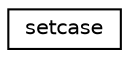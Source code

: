 digraph "Graphical Class Hierarchy"
{
  edge [fontname="Helvetica",fontsize="10",labelfontname="Helvetica",labelfontsize="10"];
  node [fontname="Helvetica",fontsize="10",shape=record];
  rankdir="LR";
  Node0 [label="setcase",height=0.2,width=0.4,color="black", fillcolor="white", style="filled",URL="$structsetcase.html"];
}
